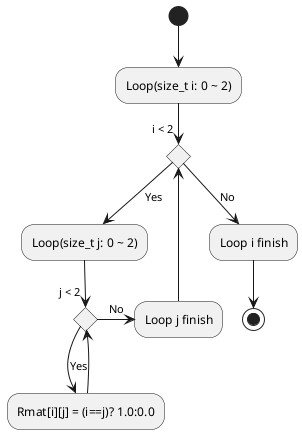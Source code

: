 @startuml

(*) --> "Loop(size_t i: 0 ~ 2)"
if "i < 2" as judge_i then
    --> [Yes] "Loop(size_t j: 0 ~ 2)"
    if "j < 2" as judge_j then
        --> [Yes] "Rmat[i][j] = (i==j)? 1.0:0.0"
        --> judge_j
    else
        -right-> [No] "Loop j finish"
        -left-> judge_i
    endif
else
    --> [No] "Loop i finish"
endif

"Loop i finish" --> (*)

@enduml